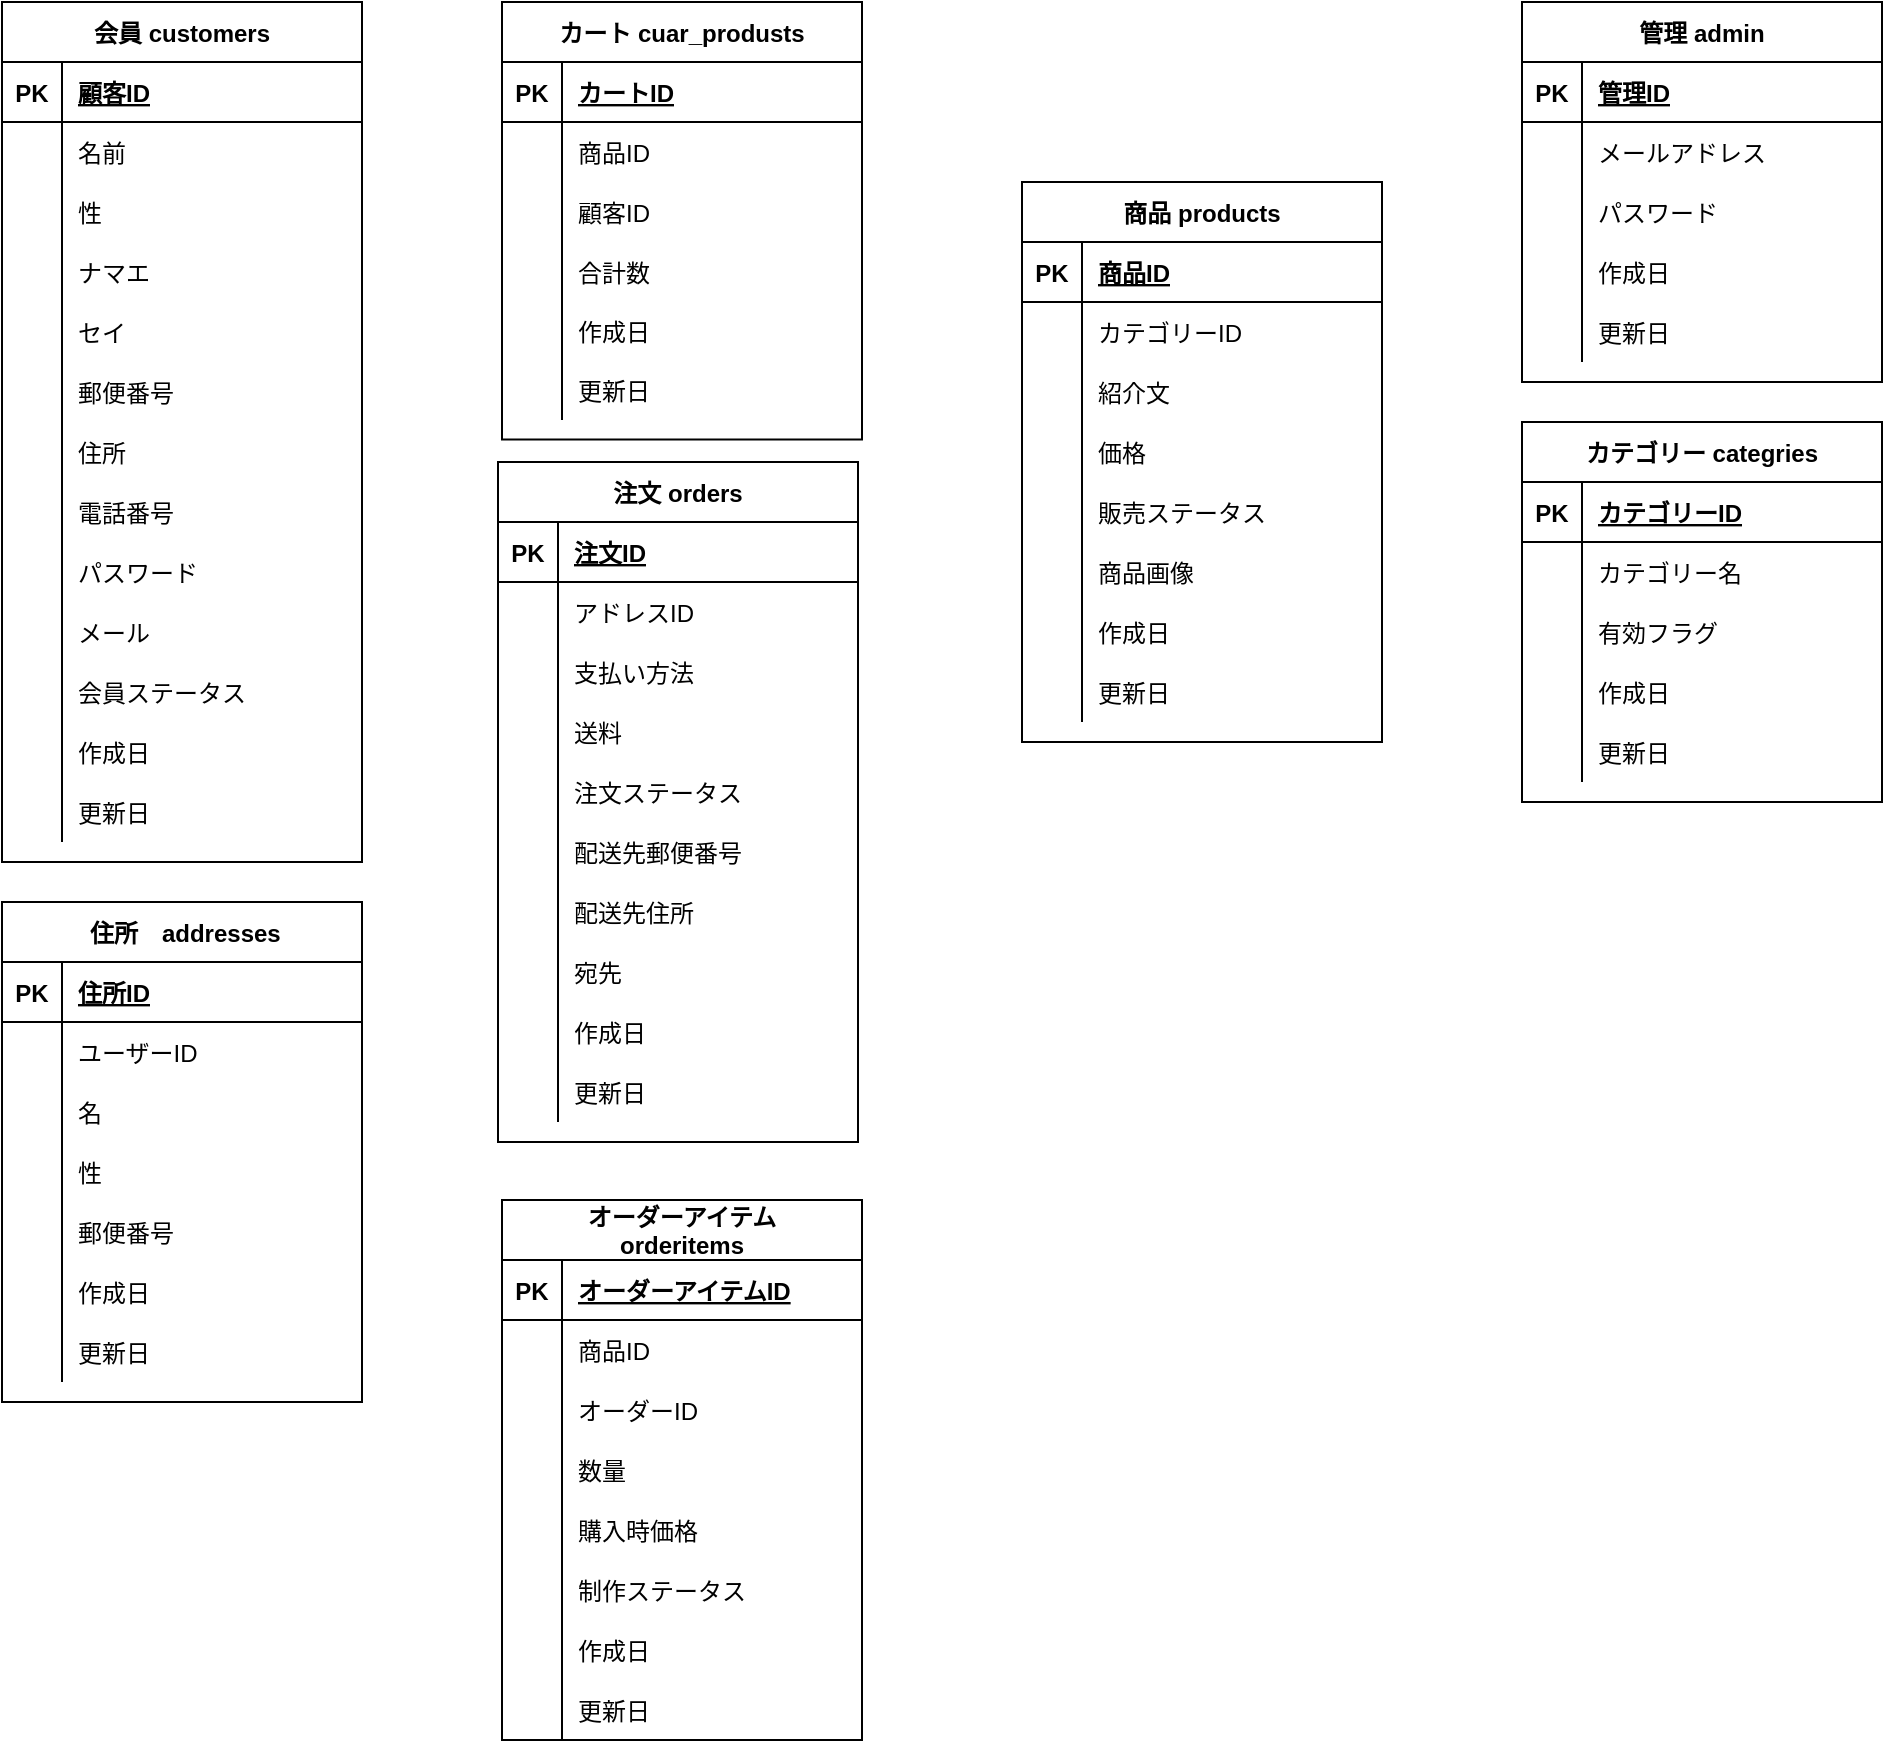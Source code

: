 <mxfile version="13.7.6" type="device"><diagram id="B__FN4VQfI20RSB1896w" name="ページ1"><mxGraphModel dx="1213" dy="475" grid="1" gridSize="10" guides="1" tooltips="1" connect="1" arrows="1" fold="1" page="1" pageScale="1" pageWidth="1169" pageHeight="827" math="0" shadow="0"><root><mxCell id="0"/><mxCell id="1" parent="0"/><mxCell id="vOKqstb-jVQboMom7_71-1" value="カート cuar_produsts" style="shape=table;startSize=30;container=1;collapsible=1;childLayout=tableLayout;fixedRows=1;rowLines=0;fontStyle=1;align=center;resizeLast=1;" vertex="1" parent="1"><mxGeometry x="766" y="249" width="180" height="218.75" as="geometry"/></mxCell><mxCell id="vOKqstb-jVQboMom7_71-2" value="" style="shape=partialRectangle;collapsible=0;dropTarget=0;pointerEvents=0;fillColor=none;top=0;left=0;bottom=1;right=0;points=[[0,0.5],[1,0.5]];portConstraint=eastwest;" vertex="1" parent="vOKqstb-jVQboMom7_71-1"><mxGeometry y="30" width="180" height="30" as="geometry"/></mxCell><mxCell id="vOKqstb-jVQboMom7_71-3" value="PK" style="shape=partialRectangle;connectable=0;fillColor=none;top=0;left=0;bottom=0;right=0;fontStyle=1;overflow=hidden;" vertex="1" parent="vOKqstb-jVQboMom7_71-2"><mxGeometry width="30" height="30" as="geometry"/></mxCell><mxCell id="vOKqstb-jVQboMom7_71-4" value="カートID" style="shape=partialRectangle;connectable=0;fillColor=none;top=0;left=0;bottom=0;right=0;align=left;spacingLeft=6;fontStyle=5;overflow=hidden;" vertex="1" parent="vOKqstb-jVQboMom7_71-2"><mxGeometry x="30" width="150" height="30" as="geometry"/></mxCell><mxCell id="vOKqstb-jVQboMom7_71-5" value="" style="shape=partialRectangle;collapsible=0;dropTarget=0;pointerEvents=0;fillColor=none;top=0;left=0;bottom=0;right=0;points=[[0,0.5],[1,0.5]];portConstraint=eastwest;" vertex="1" parent="vOKqstb-jVQboMom7_71-1"><mxGeometry y="60" width="180" height="30" as="geometry"/></mxCell><mxCell id="vOKqstb-jVQboMom7_71-6" value="" style="shape=partialRectangle;connectable=0;fillColor=none;top=0;left=0;bottom=0;right=0;editable=1;overflow=hidden;" vertex="1" parent="vOKqstb-jVQboMom7_71-5"><mxGeometry width="30" height="30" as="geometry"/></mxCell><mxCell id="vOKqstb-jVQboMom7_71-7" value="商品ID" style="shape=partialRectangle;connectable=0;fillColor=none;top=0;left=0;bottom=0;right=0;align=left;spacingLeft=6;overflow=hidden;" vertex="1" parent="vOKqstb-jVQboMom7_71-5"><mxGeometry x="30" width="150" height="30" as="geometry"/></mxCell><mxCell id="vOKqstb-jVQboMom7_71-8" style="shape=partialRectangle;collapsible=0;dropTarget=0;pointerEvents=0;fillColor=none;top=0;left=0;bottom=0;right=0;points=[[0,0.5],[1,0.5]];portConstraint=eastwest;" vertex="1" parent="vOKqstb-jVQboMom7_71-1"><mxGeometry y="90" width="180" height="30" as="geometry"/></mxCell><mxCell id="vOKqstb-jVQboMom7_71-9" style="shape=partialRectangle;connectable=0;fillColor=none;top=0;left=0;bottom=0;right=0;editable=1;overflow=hidden;" vertex="1" parent="vOKqstb-jVQboMom7_71-8"><mxGeometry width="30" height="30" as="geometry"/></mxCell><mxCell id="vOKqstb-jVQboMom7_71-10" value="顧客ID" style="shape=partialRectangle;connectable=0;fillColor=none;top=0;left=0;bottom=0;right=0;align=left;spacingLeft=6;overflow=hidden;" vertex="1" parent="vOKqstb-jVQboMom7_71-8"><mxGeometry x="30" width="150" height="30" as="geometry"/></mxCell><mxCell id="vOKqstb-jVQboMom7_71-11" style="shape=partialRectangle;collapsible=0;dropTarget=0;pointerEvents=0;fillColor=none;top=0;left=0;bottom=0;right=0;points=[[0,0.5],[1,0.5]];portConstraint=eastwest;" vertex="1" parent="vOKqstb-jVQboMom7_71-1"><mxGeometry y="120" width="180" height="30" as="geometry"/></mxCell><mxCell id="vOKqstb-jVQboMom7_71-12" style="shape=partialRectangle;connectable=0;fillColor=none;top=0;left=0;bottom=0;right=0;editable=1;overflow=hidden;" vertex="1" parent="vOKqstb-jVQboMom7_71-11"><mxGeometry width="30" height="30" as="geometry"/></mxCell><mxCell id="vOKqstb-jVQboMom7_71-13" value="合計数" style="shape=partialRectangle;connectable=0;fillColor=none;top=0;left=0;bottom=0;right=0;align=left;spacingLeft=6;overflow=hidden;" vertex="1" parent="vOKqstb-jVQboMom7_71-11"><mxGeometry x="30" width="150" height="30" as="geometry"/></mxCell><mxCell id="vOKqstb-jVQboMom7_71-14" value="" style="shape=partialRectangle;collapsible=0;dropTarget=0;pointerEvents=0;fillColor=none;top=0;left=0;bottom=0;right=0;points=[[0,0.5],[1,0.5]];portConstraint=eastwest;" vertex="1" parent="vOKqstb-jVQboMom7_71-1"><mxGeometry y="150" width="180" height="29" as="geometry"/></mxCell><mxCell id="vOKqstb-jVQboMom7_71-15" value="" style="shape=partialRectangle;connectable=0;fillColor=none;top=0;left=0;bottom=0;right=0;editable=1;overflow=hidden;" vertex="1" parent="vOKqstb-jVQboMom7_71-14"><mxGeometry width="30" height="29" as="geometry"/></mxCell><mxCell id="vOKqstb-jVQboMom7_71-16" value="作成日" style="shape=partialRectangle;connectable=0;fillColor=none;top=0;left=0;bottom=0;right=0;align=left;spacingLeft=6;overflow=hidden;" vertex="1" parent="vOKqstb-jVQboMom7_71-14"><mxGeometry x="30" width="150" height="29" as="geometry"/></mxCell><mxCell id="vOKqstb-jVQboMom7_71-17" value="" style="shape=partialRectangle;collapsible=0;dropTarget=0;pointerEvents=0;fillColor=none;top=0;left=0;bottom=0;right=0;points=[[0,0.5],[1,0.5]];portConstraint=eastwest;" vertex="1" parent="vOKqstb-jVQboMom7_71-1"><mxGeometry y="179" width="180" height="30" as="geometry"/></mxCell><mxCell id="vOKqstb-jVQboMom7_71-18" value="" style="shape=partialRectangle;connectable=0;fillColor=none;top=0;left=0;bottom=0;right=0;editable=1;overflow=hidden;" vertex="1" parent="vOKqstb-jVQboMom7_71-17"><mxGeometry width="30" height="30" as="geometry"/></mxCell><mxCell id="vOKqstb-jVQboMom7_71-19" value="更新日" style="shape=partialRectangle;connectable=0;fillColor=none;top=0;left=0;bottom=0;right=0;align=left;spacingLeft=6;overflow=hidden;" vertex="1" parent="vOKqstb-jVQboMom7_71-17"><mxGeometry x="30" width="150" height="30" as="geometry"/></mxCell><mxCell id="vOKqstb-jVQboMom7_71-20" value="会員 customers" style="shape=table;startSize=30;container=1;collapsible=1;childLayout=tableLayout;fixedRows=1;rowLines=0;fontStyle=1;align=center;resizeLast=1;" vertex="1" parent="1"><mxGeometry x="516" y="249" width="180" height="430" as="geometry"/></mxCell><mxCell id="vOKqstb-jVQboMom7_71-21" value="" style="shape=partialRectangle;collapsible=0;dropTarget=0;pointerEvents=0;fillColor=none;top=0;left=0;bottom=1;right=0;points=[[0,0.5],[1,0.5]];portConstraint=eastwest;" vertex="1" parent="vOKqstb-jVQboMom7_71-20"><mxGeometry y="30" width="180" height="30" as="geometry"/></mxCell><mxCell id="vOKqstb-jVQboMom7_71-22" value="PK" style="shape=partialRectangle;connectable=0;fillColor=none;top=0;left=0;bottom=0;right=0;fontStyle=1;overflow=hidden;" vertex="1" parent="vOKqstb-jVQboMom7_71-21"><mxGeometry width="30" height="30" as="geometry"/></mxCell><mxCell id="vOKqstb-jVQboMom7_71-23" value="顧客ID" style="shape=partialRectangle;connectable=0;fillColor=none;top=0;left=0;bottom=0;right=0;align=left;spacingLeft=6;fontStyle=5;overflow=hidden;" vertex="1" parent="vOKqstb-jVQboMom7_71-21"><mxGeometry x="30" width="150" height="30" as="geometry"/></mxCell><mxCell id="vOKqstb-jVQboMom7_71-24" value="" style="shape=partialRectangle;collapsible=0;dropTarget=0;pointerEvents=0;fillColor=none;top=0;left=0;bottom=0;right=0;points=[[0,0.5],[1,0.5]];portConstraint=eastwest;" vertex="1" parent="vOKqstb-jVQboMom7_71-20"><mxGeometry y="60" width="180" height="30" as="geometry"/></mxCell><mxCell id="vOKqstb-jVQboMom7_71-25" value="" style="shape=partialRectangle;connectable=0;fillColor=none;top=0;left=0;bottom=0;right=0;editable=1;overflow=hidden;" vertex="1" parent="vOKqstb-jVQboMom7_71-24"><mxGeometry width="30" height="30" as="geometry"/></mxCell><mxCell id="vOKqstb-jVQboMom7_71-26" value="名前" style="shape=partialRectangle;connectable=0;fillColor=none;top=0;left=0;bottom=0;right=0;align=left;spacingLeft=6;overflow=hidden;" vertex="1" parent="vOKqstb-jVQboMom7_71-24"><mxGeometry x="30" width="150" height="30" as="geometry"/></mxCell><mxCell id="vOKqstb-jVQboMom7_71-27" value="" style="shape=partialRectangle;collapsible=0;dropTarget=0;pointerEvents=0;fillColor=none;top=0;left=0;bottom=0;right=0;points=[[0,0.5],[1,0.5]];portConstraint=eastwest;" vertex="1" parent="vOKqstb-jVQboMom7_71-20"><mxGeometry y="90" width="180" height="30" as="geometry"/></mxCell><mxCell id="vOKqstb-jVQboMom7_71-28" value="" style="shape=partialRectangle;connectable=0;fillColor=none;top=0;left=0;bottom=0;right=0;editable=1;overflow=hidden;" vertex="1" parent="vOKqstb-jVQboMom7_71-27"><mxGeometry width="30" height="30" as="geometry"/></mxCell><mxCell id="vOKqstb-jVQboMom7_71-29" value="性" style="shape=partialRectangle;connectable=0;fillColor=none;top=0;left=0;bottom=0;right=0;align=left;spacingLeft=6;overflow=hidden;" vertex="1" parent="vOKqstb-jVQboMom7_71-27"><mxGeometry x="30" width="150" height="30" as="geometry"/></mxCell><mxCell id="vOKqstb-jVQboMom7_71-30" value="" style="shape=partialRectangle;collapsible=0;dropTarget=0;pointerEvents=0;fillColor=none;top=0;left=0;bottom=0;right=0;points=[[0,0.5],[1,0.5]];portConstraint=eastwest;" vertex="1" parent="vOKqstb-jVQboMom7_71-20"><mxGeometry y="120" width="180" height="30" as="geometry"/></mxCell><mxCell id="vOKqstb-jVQboMom7_71-31" value="" style="shape=partialRectangle;connectable=0;fillColor=none;top=0;left=0;bottom=0;right=0;editable=1;overflow=hidden;" vertex="1" parent="vOKqstb-jVQboMom7_71-30"><mxGeometry width="30" height="30" as="geometry"/></mxCell><mxCell id="vOKqstb-jVQboMom7_71-32" value="ナマエ" style="shape=partialRectangle;connectable=0;fillColor=none;top=0;left=0;bottom=0;right=0;align=left;spacingLeft=6;overflow=hidden;" vertex="1" parent="vOKqstb-jVQboMom7_71-30"><mxGeometry x="30" width="150" height="30" as="geometry"/></mxCell><mxCell id="vOKqstb-jVQboMom7_71-33" style="shape=partialRectangle;collapsible=0;dropTarget=0;pointerEvents=0;fillColor=none;top=0;left=0;bottom=0;right=0;points=[[0,0.5],[1,0.5]];portConstraint=eastwest;" vertex="1" parent="vOKqstb-jVQboMom7_71-20"><mxGeometry y="150" width="180" height="30" as="geometry"/></mxCell><mxCell id="vOKqstb-jVQboMom7_71-34" style="shape=partialRectangle;connectable=0;fillColor=none;top=0;left=0;bottom=0;right=0;editable=1;overflow=hidden;" vertex="1" parent="vOKqstb-jVQboMom7_71-33"><mxGeometry width="30" height="30" as="geometry"/></mxCell><mxCell id="vOKqstb-jVQboMom7_71-35" value="セイ" style="shape=partialRectangle;connectable=0;fillColor=none;top=0;left=0;bottom=0;right=0;align=left;spacingLeft=6;overflow=hidden;" vertex="1" parent="vOKqstb-jVQboMom7_71-33"><mxGeometry x="30" width="150" height="30" as="geometry"/></mxCell><mxCell id="vOKqstb-jVQboMom7_71-36" style="shape=partialRectangle;collapsible=0;dropTarget=0;pointerEvents=0;fillColor=none;top=0;left=0;bottom=0;right=0;points=[[0,0.5],[1,0.5]];portConstraint=eastwest;" vertex="1" parent="vOKqstb-jVQboMom7_71-20"><mxGeometry y="180" width="180" height="30" as="geometry"/></mxCell><mxCell id="vOKqstb-jVQboMom7_71-37" style="shape=partialRectangle;connectable=0;fillColor=none;top=0;left=0;bottom=0;right=0;editable=1;overflow=hidden;" vertex="1" parent="vOKqstb-jVQboMom7_71-36"><mxGeometry width="30" height="30" as="geometry"/></mxCell><mxCell id="vOKqstb-jVQboMom7_71-38" value="郵便番号" style="shape=partialRectangle;connectable=0;fillColor=none;top=0;left=0;bottom=0;right=0;align=left;spacingLeft=6;overflow=hidden;" vertex="1" parent="vOKqstb-jVQboMom7_71-36"><mxGeometry x="30" width="150" height="30" as="geometry"/></mxCell><mxCell id="vOKqstb-jVQboMom7_71-39" style="shape=partialRectangle;collapsible=0;dropTarget=0;pointerEvents=0;fillColor=none;top=0;left=0;bottom=0;right=0;points=[[0,0.5],[1,0.5]];portConstraint=eastwest;" vertex="1" parent="vOKqstb-jVQboMom7_71-20"><mxGeometry y="210" width="180" height="30" as="geometry"/></mxCell><mxCell id="vOKqstb-jVQboMom7_71-40" style="shape=partialRectangle;connectable=0;fillColor=none;top=0;left=0;bottom=0;right=0;editable=1;overflow=hidden;" vertex="1" parent="vOKqstb-jVQboMom7_71-39"><mxGeometry width="30" height="30" as="geometry"/></mxCell><mxCell id="vOKqstb-jVQboMom7_71-41" value="住所" style="shape=partialRectangle;connectable=0;fillColor=none;top=0;left=0;bottom=0;right=0;align=left;spacingLeft=6;overflow=hidden;" vertex="1" parent="vOKqstb-jVQboMom7_71-39"><mxGeometry x="30" width="150" height="30" as="geometry"/></mxCell><mxCell id="vOKqstb-jVQboMom7_71-42" style="shape=partialRectangle;collapsible=0;dropTarget=0;pointerEvents=0;fillColor=none;top=0;left=0;bottom=0;right=0;points=[[0,0.5],[1,0.5]];portConstraint=eastwest;" vertex="1" parent="vOKqstb-jVQboMom7_71-20"><mxGeometry y="240" width="180" height="30" as="geometry"/></mxCell><mxCell id="vOKqstb-jVQboMom7_71-43" style="shape=partialRectangle;connectable=0;fillColor=none;top=0;left=0;bottom=0;right=0;editable=1;overflow=hidden;" vertex="1" parent="vOKqstb-jVQboMom7_71-42"><mxGeometry width="30" height="30" as="geometry"/></mxCell><mxCell id="vOKqstb-jVQboMom7_71-44" value="電話番号" style="shape=partialRectangle;connectable=0;fillColor=none;top=0;left=0;bottom=0;right=0;align=left;spacingLeft=6;overflow=hidden;" vertex="1" parent="vOKqstb-jVQboMom7_71-42"><mxGeometry x="30" width="150" height="30" as="geometry"/></mxCell><mxCell id="vOKqstb-jVQboMom7_71-45" style="shape=partialRectangle;collapsible=0;dropTarget=0;pointerEvents=0;fillColor=none;top=0;left=0;bottom=0;right=0;points=[[0,0.5],[1,0.5]];portConstraint=eastwest;" vertex="1" parent="vOKqstb-jVQboMom7_71-20"><mxGeometry y="270" width="180" height="30" as="geometry"/></mxCell><mxCell id="vOKqstb-jVQboMom7_71-46" style="shape=partialRectangle;connectable=0;fillColor=none;top=0;left=0;bottom=0;right=0;editable=1;overflow=hidden;" vertex="1" parent="vOKqstb-jVQboMom7_71-45"><mxGeometry width="30" height="30" as="geometry"/></mxCell><mxCell id="vOKqstb-jVQboMom7_71-47" value="パスワード" style="shape=partialRectangle;connectable=0;fillColor=none;top=0;left=0;bottom=0;right=0;align=left;spacingLeft=6;overflow=hidden;" vertex="1" parent="vOKqstb-jVQboMom7_71-45"><mxGeometry x="30" width="150" height="30" as="geometry"/></mxCell><mxCell id="vOKqstb-jVQboMom7_71-48" style="shape=partialRectangle;collapsible=0;dropTarget=0;pointerEvents=0;fillColor=none;top=0;left=0;bottom=0;right=0;points=[[0,0.5],[1,0.5]];portConstraint=eastwest;" vertex="1" parent="vOKqstb-jVQboMom7_71-20"><mxGeometry y="300" width="180" height="30" as="geometry"/></mxCell><mxCell id="vOKqstb-jVQboMom7_71-49" style="shape=partialRectangle;connectable=0;fillColor=none;top=0;left=0;bottom=0;right=0;editable=1;overflow=hidden;" vertex="1" parent="vOKqstb-jVQboMom7_71-48"><mxGeometry width="30" height="30" as="geometry"/></mxCell><mxCell id="vOKqstb-jVQboMom7_71-50" value="メール" style="shape=partialRectangle;connectable=0;fillColor=none;top=0;left=0;bottom=0;right=0;align=left;spacingLeft=6;overflow=hidden;" vertex="1" parent="vOKqstb-jVQboMom7_71-48"><mxGeometry x="30" width="150" height="30" as="geometry"/></mxCell><mxCell id="vOKqstb-jVQboMom7_71-51" style="shape=partialRectangle;collapsible=0;dropTarget=0;pointerEvents=0;fillColor=none;top=0;left=0;bottom=0;right=0;points=[[0,0.5],[1,0.5]];portConstraint=eastwest;" vertex="1" parent="vOKqstb-jVQboMom7_71-20"><mxGeometry y="330" width="180" height="30" as="geometry"/></mxCell><mxCell id="vOKqstb-jVQboMom7_71-52" style="shape=partialRectangle;connectable=0;fillColor=none;top=0;left=0;bottom=0;right=0;editable=1;overflow=hidden;" vertex="1" parent="vOKqstb-jVQboMom7_71-51"><mxGeometry width="30" height="30" as="geometry"/></mxCell><mxCell id="vOKqstb-jVQboMom7_71-53" value="会員ステータス" style="shape=partialRectangle;connectable=0;fillColor=none;top=0;left=0;bottom=0;right=0;align=left;spacingLeft=6;overflow=hidden;" vertex="1" parent="vOKqstb-jVQboMom7_71-51"><mxGeometry x="30" width="150" height="30" as="geometry"/></mxCell><mxCell id="vOKqstb-jVQboMom7_71-54" style="shape=partialRectangle;collapsible=0;dropTarget=0;pointerEvents=0;fillColor=none;top=0;left=0;bottom=0;right=0;points=[[0,0.5],[1,0.5]];portConstraint=eastwest;" vertex="1" parent="vOKqstb-jVQboMom7_71-20"><mxGeometry y="360" width="180" height="30" as="geometry"/></mxCell><mxCell id="vOKqstb-jVQboMom7_71-55" style="shape=partialRectangle;connectable=0;fillColor=none;top=0;left=0;bottom=0;right=0;editable=1;overflow=hidden;" vertex="1" parent="vOKqstb-jVQboMom7_71-54"><mxGeometry width="30" height="30" as="geometry"/></mxCell><mxCell id="vOKqstb-jVQboMom7_71-56" value="作成日" style="shape=partialRectangle;connectable=0;fillColor=none;top=0;left=0;bottom=0;right=0;align=left;spacingLeft=6;overflow=hidden;" vertex="1" parent="vOKqstb-jVQboMom7_71-54"><mxGeometry x="30" width="150" height="30" as="geometry"/></mxCell><mxCell id="vOKqstb-jVQboMom7_71-57" style="shape=partialRectangle;collapsible=0;dropTarget=0;pointerEvents=0;fillColor=none;top=0;left=0;bottom=0;right=0;points=[[0,0.5],[1,0.5]];portConstraint=eastwest;" vertex="1" parent="vOKqstb-jVQboMom7_71-20"><mxGeometry y="390" width="180" height="30" as="geometry"/></mxCell><mxCell id="vOKqstb-jVQboMom7_71-58" style="shape=partialRectangle;connectable=0;fillColor=none;top=0;left=0;bottom=0;right=0;editable=1;overflow=hidden;" vertex="1" parent="vOKqstb-jVQboMom7_71-57"><mxGeometry width="30" height="30" as="geometry"/></mxCell><mxCell id="vOKqstb-jVQboMom7_71-59" value="更新日" style="shape=partialRectangle;connectable=0;fillColor=none;top=0;left=0;bottom=0;right=0;align=left;spacingLeft=6;overflow=hidden;" vertex="1" parent="vOKqstb-jVQboMom7_71-57"><mxGeometry x="30" width="150" height="30" as="geometry"/></mxCell><mxCell id="vOKqstb-jVQboMom7_71-60" value="商品 products" style="shape=table;startSize=30;container=1;collapsible=1;childLayout=tableLayout;fixedRows=1;rowLines=0;fontStyle=1;align=center;resizeLast=1;" vertex="1" parent="1"><mxGeometry x="1026" y="339" width="180" height="280" as="geometry"/></mxCell><mxCell id="vOKqstb-jVQboMom7_71-61" value="" style="shape=partialRectangle;collapsible=0;dropTarget=0;pointerEvents=0;fillColor=none;top=0;left=0;bottom=1;right=0;points=[[0,0.5],[1,0.5]];portConstraint=eastwest;" vertex="1" parent="vOKqstb-jVQboMom7_71-60"><mxGeometry y="30" width="180" height="30" as="geometry"/></mxCell><mxCell id="vOKqstb-jVQboMom7_71-62" value="PK" style="shape=partialRectangle;connectable=0;fillColor=none;top=0;left=0;bottom=0;right=0;fontStyle=1;overflow=hidden;" vertex="1" parent="vOKqstb-jVQboMom7_71-61"><mxGeometry width="30" height="30" as="geometry"/></mxCell><mxCell id="vOKqstb-jVQboMom7_71-63" value="商品ID" style="shape=partialRectangle;connectable=0;fillColor=none;top=0;left=0;bottom=0;right=0;align=left;spacingLeft=6;fontStyle=5;overflow=hidden;" vertex="1" parent="vOKqstb-jVQboMom7_71-61"><mxGeometry x="30" width="150" height="30" as="geometry"/></mxCell><mxCell id="vOKqstb-jVQboMom7_71-64" style="shape=partialRectangle;collapsible=0;dropTarget=0;pointerEvents=0;fillColor=none;top=0;left=0;bottom=0;right=0;points=[[0,0.5],[1,0.5]];portConstraint=eastwest;" vertex="1" parent="vOKqstb-jVQboMom7_71-60"><mxGeometry y="60" width="180" height="30" as="geometry"/></mxCell><mxCell id="vOKqstb-jVQboMom7_71-65" style="shape=partialRectangle;connectable=0;fillColor=none;top=0;left=0;bottom=0;right=0;editable=1;overflow=hidden;" vertex="1" parent="vOKqstb-jVQboMom7_71-64"><mxGeometry width="30" height="30" as="geometry"/></mxCell><mxCell id="vOKqstb-jVQboMom7_71-66" value="カテゴリーID" style="shape=partialRectangle;connectable=0;fillColor=none;top=0;left=0;bottom=0;right=0;align=left;spacingLeft=6;overflow=hidden;" vertex="1" parent="vOKqstb-jVQboMom7_71-64"><mxGeometry x="30" width="150" height="30" as="geometry"/></mxCell><mxCell id="vOKqstb-jVQboMom7_71-67" style="shape=partialRectangle;collapsible=0;dropTarget=0;pointerEvents=0;fillColor=none;top=0;left=0;bottom=0;right=0;points=[[0,0.5],[1,0.5]];portConstraint=eastwest;" vertex="1" parent="vOKqstb-jVQboMom7_71-60"><mxGeometry y="90" width="180" height="30" as="geometry"/></mxCell><mxCell id="vOKqstb-jVQboMom7_71-68" style="shape=partialRectangle;connectable=0;fillColor=none;top=0;left=0;bottom=0;right=0;editable=1;overflow=hidden;" vertex="1" parent="vOKqstb-jVQboMom7_71-67"><mxGeometry width="30" height="30" as="geometry"/></mxCell><mxCell id="vOKqstb-jVQboMom7_71-69" value="紹介文" style="shape=partialRectangle;connectable=0;fillColor=none;top=0;left=0;bottom=0;right=0;align=left;spacingLeft=6;overflow=hidden;" vertex="1" parent="vOKqstb-jVQboMom7_71-67"><mxGeometry x="30" width="150" height="30" as="geometry"/></mxCell><mxCell id="vOKqstb-jVQboMom7_71-70" style="shape=partialRectangle;collapsible=0;dropTarget=0;pointerEvents=0;fillColor=none;top=0;left=0;bottom=0;right=0;points=[[0,0.5],[1,0.5]];portConstraint=eastwest;" vertex="1" parent="vOKqstb-jVQboMom7_71-60"><mxGeometry y="120" width="180" height="30" as="geometry"/></mxCell><mxCell id="vOKqstb-jVQboMom7_71-71" style="shape=partialRectangle;connectable=0;fillColor=none;top=0;left=0;bottom=0;right=0;editable=1;overflow=hidden;" vertex="1" parent="vOKqstb-jVQboMom7_71-70"><mxGeometry width="30" height="30" as="geometry"/></mxCell><mxCell id="vOKqstb-jVQboMom7_71-72" value="価格" style="shape=partialRectangle;connectable=0;fillColor=none;top=0;left=0;bottom=0;right=0;align=left;spacingLeft=6;overflow=hidden;" vertex="1" parent="vOKqstb-jVQboMom7_71-70"><mxGeometry x="30" width="150" height="30" as="geometry"/></mxCell><mxCell id="vOKqstb-jVQboMom7_71-73" value="" style="shape=partialRectangle;collapsible=0;dropTarget=0;pointerEvents=0;fillColor=none;top=0;left=0;bottom=0;right=0;points=[[0,0.5],[1,0.5]];portConstraint=eastwest;" vertex="1" parent="vOKqstb-jVQboMom7_71-60"><mxGeometry y="150" width="180" height="30" as="geometry"/></mxCell><mxCell id="vOKqstb-jVQboMom7_71-74" value="" style="shape=partialRectangle;connectable=0;fillColor=none;top=0;left=0;bottom=0;right=0;editable=1;overflow=hidden;" vertex="1" parent="vOKqstb-jVQboMom7_71-73"><mxGeometry width="30" height="30" as="geometry"/></mxCell><mxCell id="vOKqstb-jVQboMom7_71-75" value="販売ステータス" style="shape=partialRectangle;connectable=0;fillColor=none;top=0;left=0;bottom=0;right=0;align=left;spacingLeft=6;overflow=hidden;" vertex="1" parent="vOKqstb-jVQboMom7_71-73"><mxGeometry x="30" width="150" height="30" as="geometry"/></mxCell><mxCell id="vOKqstb-jVQboMom7_71-76" value="" style="shape=partialRectangle;collapsible=0;dropTarget=0;pointerEvents=0;fillColor=none;top=0;left=0;bottom=0;right=0;points=[[0,0.5],[1,0.5]];portConstraint=eastwest;" vertex="1" parent="vOKqstb-jVQboMom7_71-60"><mxGeometry y="180" width="180" height="30" as="geometry"/></mxCell><mxCell id="vOKqstb-jVQboMom7_71-77" value="" style="shape=partialRectangle;connectable=0;fillColor=none;top=0;left=0;bottom=0;right=0;editable=1;overflow=hidden;" vertex="1" parent="vOKqstb-jVQboMom7_71-76"><mxGeometry width="30" height="30" as="geometry"/></mxCell><mxCell id="vOKqstb-jVQboMom7_71-78" value="商品画像" style="shape=partialRectangle;connectable=0;fillColor=none;top=0;left=0;bottom=0;right=0;align=left;spacingLeft=6;overflow=hidden;" vertex="1" parent="vOKqstb-jVQboMom7_71-76"><mxGeometry x="30" width="150" height="30" as="geometry"/></mxCell><mxCell id="vOKqstb-jVQboMom7_71-79" value="" style="shape=partialRectangle;collapsible=0;dropTarget=0;pointerEvents=0;fillColor=none;top=0;left=0;bottom=0;right=0;points=[[0,0.5],[1,0.5]];portConstraint=eastwest;" vertex="1" parent="vOKqstb-jVQboMom7_71-60"><mxGeometry y="210" width="180" height="30" as="geometry"/></mxCell><mxCell id="vOKqstb-jVQboMom7_71-80" value="" style="shape=partialRectangle;connectable=0;fillColor=none;top=0;left=0;bottom=0;right=0;editable=1;overflow=hidden;" vertex="1" parent="vOKqstb-jVQboMom7_71-79"><mxGeometry width="30" height="30" as="geometry"/></mxCell><mxCell id="vOKqstb-jVQboMom7_71-81" value="作成日" style="shape=partialRectangle;connectable=0;fillColor=none;top=0;left=0;bottom=0;right=0;align=left;spacingLeft=6;overflow=hidden;" vertex="1" parent="vOKqstb-jVQboMom7_71-79"><mxGeometry x="30" width="150" height="30" as="geometry"/></mxCell><mxCell id="vOKqstb-jVQboMom7_71-82" style="shape=partialRectangle;collapsible=0;dropTarget=0;pointerEvents=0;fillColor=none;top=0;left=0;bottom=0;right=0;points=[[0,0.5],[1,0.5]];portConstraint=eastwest;" vertex="1" parent="vOKqstb-jVQboMom7_71-60"><mxGeometry y="240" width="180" height="30" as="geometry"/></mxCell><mxCell id="vOKqstb-jVQboMom7_71-83" style="shape=partialRectangle;connectable=0;fillColor=none;top=0;left=0;bottom=0;right=0;editable=1;overflow=hidden;" vertex="1" parent="vOKqstb-jVQboMom7_71-82"><mxGeometry width="30" height="30" as="geometry"/></mxCell><mxCell id="vOKqstb-jVQboMom7_71-84" value="更新日" style="shape=partialRectangle;connectable=0;fillColor=none;top=0;left=0;bottom=0;right=0;align=left;spacingLeft=6;overflow=hidden;" vertex="1" parent="vOKqstb-jVQboMom7_71-82"><mxGeometry x="30" width="150" height="30" as="geometry"/></mxCell><mxCell id="vOKqstb-jVQboMom7_71-85" value="管理 admin" style="shape=table;startSize=30;container=1;collapsible=1;childLayout=tableLayout;fixedRows=1;rowLines=0;fontStyle=1;align=center;resizeLast=1;" vertex="1" parent="1"><mxGeometry x="1276" y="249" width="180" height="190" as="geometry"/></mxCell><mxCell id="vOKqstb-jVQboMom7_71-86" value="" style="shape=partialRectangle;collapsible=0;dropTarget=0;pointerEvents=0;fillColor=none;top=0;left=0;bottom=1;right=0;points=[[0,0.5],[1,0.5]];portConstraint=eastwest;" vertex="1" parent="vOKqstb-jVQboMom7_71-85"><mxGeometry y="30" width="180" height="30" as="geometry"/></mxCell><mxCell id="vOKqstb-jVQboMom7_71-87" value="PK" style="shape=partialRectangle;connectable=0;fillColor=none;top=0;left=0;bottom=0;right=0;fontStyle=1;overflow=hidden;" vertex="1" parent="vOKqstb-jVQboMom7_71-86"><mxGeometry width="30" height="30" as="geometry"/></mxCell><mxCell id="vOKqstb-jVQboMom7_71-88" value="管理ID" style="shape=partialRectangle;connectable=0;fillColor=none;top=0;left=0;bottom=0;right=0;align=left;spacingLeft=6;fontStyle=5;overflow=hidden;" vertex="1" parent="vOKqstb-jVQboMom7_71-86"><mxGeometry x="30" width="150" height="30" as="geometry"/></mxCell><mxCell id="vOKqstb-jVQboMom7_71-89" style="shape=partialRectangle;collapsible=0;dropTarget=0;pointerEvents=0;fillColor=none;top=0;left=0;bottom=0;right=0;points=[[0,0.5],[1,0.5]];portConstraint=eastwest;" vertex="1" parent="vOKqstb-jVQboMom7_71-85"><mxGeometry y="60" width="180" height="30" as="geometry"/></mxCell><mxCell id="vOKqstb-jVQboMom7_71-90" style="shape=partialRectangle;connectable=0;fillColor=none;top=0;left=0;bottom=0;right=0;editable=1;overflow=hidden;" vertex="1" parent="vOKqstb-jVQboMom7_71-89"><mxGeometry width="30" height="30" as="geometry"/></mxCell><mxCell id="vOKqstb-jVQboMom7_71-91" value="メールアドレス" style="shape=partialRectangle;connectable=0;fillColor=none;top=0;left=0;bottom=0;right=0;align=left;spacingLeft=6;overflow=hidden;" vertex="1" parent="vOKqstb-jVQboMom7_71-89"><mxGeometry x="30" width="150" height="30" as="geometry"/></mxCell><mxCell id="vOKqstb-jVQboMom7_71-92" value="" style="shape=partialRectangle;collapsible=0;dropTarget=0;pointerEvents=0;fillColor=none;top=0;left=0;bottom=0;right=0;points=[[0,0.5],[1,0.5]];portConstraint=eastwest;" vertex="1" parent="vOKqstb-jVQboMom7_71-85"><mxGeometry y="90" width="180" height="30" as="geometry"/></mxCell><mxCell id="vOKqstb-jVQboMom7_71-93" value="" style="shape=partialRectangle;connectable=0;fillColor=none;top=0;left=0;bottom=0;right=0;editable=1;overflow=hidden;" vertex="1" parent="vOKqstb-jVQboMom7_71-92"><mxGeometry width="30" height="30" as="geometry"/></mxCell><mxCell id="vOKqstb-jVQboMom7_71-94" value="パスワード" style="shape=partialRectangle;connectable=0;fillColor=none;top=0;left=0;bottom=0;right=0;align=left;spacingLeft=6;overflow=hidden;" vertex="1" parent="vOKqstb-jVQboMom7_71-92"><mxGeometry x="30" width="150" height="30" as="geometry"/></mxCell><mxCell id="vOKqstb-jVQboMom7_71-95" value="" style="shape=partialRectangle;collapsible=0;dropTarget=0;pointerEvents=0;fillColor=none;top=0;left=0;bottom=0;right=0;points=[[0,0.5],[1,0.5]];portConstraint=eastwest;" vertex="1" parent="vOKqstb-jVQboMom7_71-85"><mxGeometry y="120" width="180" height="30" as="geometry"/></mxCell><mxCell id="vOKqstb-jVQboMom7_71-96" value="" style="shape=partialRectangle;connectable=0;fillColor=none;top=0;left=0;bottom=0;right=0;editable=1;overflow=hidden;" vertex="1" parent="vOKqstb-jVQboMom7_71-95"><mxGeometry width="30" height="30" as="geometry"/></mxCell><mxCell id="vOKqstb-jVQboMom7_71-97" value="作成日" style="shape=partialRectangle;connectable=0;fillColor=none;top=0;left=0;bottom=0;right=0;align=left;spacingLeft=6;overflow=hidden;" vertex="1" parent="vOKqstb-jVQboMom7_71-95"><mxGeometry x="30" width="150" height="30" as="geometry"/></mxCell><mxCell id="vOKqstb-jVQboMom7_71-98" value="" style="shape=partialRectangle;collapsible=0;dropTarget=0;pointerEvents=0;fillColor=none;top=0;left=0;bottom=0;right=0;points=[[0,0.5],[1,0.5]];portConstraint=eastwest;" vertex="1" parent="vOKqstb-jVQboMom7_71-85"><mxGeometry y="150" width="180" height="30" as="geometry"/></mxCell><mxCell id="vOKqstb-jVQboMom7_71-99" value="" style="shape=partialRectangle;connectable=0;fillColor=none;top=0;left=0;bottom=0;right=0;editable=1;overflow=hidden;" vertex="1" parent="vOKqstb-jVQboMom7_71-98"><mxGeometry width="30" height="30" as="geometry"/></mxCell><mxCell id="vOKqstb-jVQboMom7_71-100" value="更新日" style="shape=partialRectangle;connectable=0;fillColor=none;top=0;left=0;bottom=0;right=0;align=left;spacingLeft=6;overflow=hidden;" vertex="1" parent="vOKqstb-jVQboMom7_71-98"><mxGeometry x="30" width="150" height="30" as="geometry"/></mxCell><mxCell id="vOKqstb-jVQboMom7_71-101" value="カテゴリー categries" style="shape=table;startSize=30;container=1;collapsible=1;childLayout=tableLayout;fixedRows=1;rowLines=0;fontStyle=1;align=center;resizeLast=1;" vertex="1" parent="1"><mxGeometry x="1276" y="459" width="180" height="190" as="geometry"/></mxCell><mxCell id="vOKqstb-jVQboMom7_71-102" value="" style="shape=partialRectangle;collapsible=0;dropTarget=0;pointerEvents=0;fillColor=none;top=0;left=0;bottom=1;right=0;points=[[0,0.5],[1,0.5]];portConstraint=eastwest;" vertex="1" parent="vOKqstb-jVQboMom7_71-101"><mxGeometry y="30" width="180" height="30" as="geometry"/></mxCell><mxCell id="vOKqstb-jVQboMom7_71-103" value="PK" style="shape=partialRectangle;connectable=0;fillColor=none;top=0;left=0;bottom=0;right=0;fontStyle=1;overflow=hidden;" vertex="1" parent="vOKqstb-jVQboMom7_71-102"><mxGeometry width="30" height="30" as="geometry"/></mxCell><mxCell id="vOKqstb-jVQboMom7_71-104" value="カテゴリーID" style="shape=partialRectangle;connectable=0;fillColor=none;top=0;left=0;bottom=0;right=0;align=left;spacingLeft=6;fontStyle=5;overflow=hidden;" vertex="1" parent="vOKqstb-jVQboMom7_71-102"><mxGeometry x="30" width="150" height="30" as="geometry"/></mxCell><mxCell id="vOKqstb-jVQboMom7_71-105" value="" style="shape=partialRectangle;collapsible=0;dropTarget=0;pointerEvents=0;fillColor=none;top=0;left=0;bottom=0;right=0;points=[[0,0.5],[1,0.5]];portConstraint=eastwest;" vertex="1" parent="vOKqstb-jVQboMom7_71-101"><mxGeometry y="60" width="180" height="30" as="geometry"/></mxCell><mxCell id="vOKqstb-jVQboMom7_71-106" value="" style="shape=partialRectangle;connectable=0;fillColor=none;top=0;left=0;bottom=0;right=0;editable=1;overflow=hidden;" vertex="1" parent="vOKqstb-jVQboMom7_71-105"><mxGeometry width="30" height="30" as="geometry"/></mxCell><mxCell id="vOKqstb-jVQboMom7_71-107" value="カテゴリー名" style="shape=partialRectangle;connectable=0;fillColor=none;top=0;left=0;bottom=0;right=0;align=left;spacingLeft=6;overflow=hidden;" vertex="1" parent="vOKqstb-jVQboMom7_71-105"><mxGeometry x="30" width="150" height="30" as="geometry"/></mxCell><mxCell id="vOKqstb-jVQboMom7_71-108" value="" style="shape=partialRectangle;collapsible=0;dropTarget=0;pointerEvents=0;fillColor=none;top=0;left=0;bottom=0;right=0;points=[[0,0.5],[1,0.5]];portConstraint=eastwest;" vertex="1" parent="vOKqstb-jVQboMom7_71-101"><mxGeometry y="90" width="180" height="30" as="geometry"/></mxCell><mxCell id="vOKqstb-jVQboMom7_71-109" value="" style="shape=partialRectangle;connectable=0;fillColor=none;top=0;left=0;bottom=0;right=0;editable=1;overflow=hidden;" vertex="1" parent="vOKqstb-jVQboMom7_71-108"><mxGeometry width="30" height="30" as="geometry"/></mxCell><mxCell id="vOKqstb-jVQboMom7_71-110" value="有効フラグ" style="shape=partialRectangle;connectable=0;fillColor=none;top=0;left=0;bottom=0;right=0;align=left;spacingLeft=6;overflow=hidden;" vertex="1" parent="vOKqstb-jVQboMom7_71-108"><mxGeometry x="30" width="150" height="30" as="geometry"/></mxCell><mxCell id="vOKqstb-jVQboMom7_71-111" value="" style="shape=partialRectangle;collapsible=0;dropTarget=0;pointerEvents=0;fillColor=none;top=0;left=0;bottom=0;right=0;points=[[0,0.5],[1,0.5]];portConstraint=eastwest;" vertex="1" parent="vOKqstb-jVQboMom7_71-101"><mxGeometry y="120" width="180" height="30" as="geometry"/></mxCell><mxCell id="vOKqstb-jVQboMom7_71-112" value="" style="shape=partialRectangle;connectable=0;fillColor=none;top=0;left=0;bottom=0;right=0;editable=1;overflow=hidden;" vertex="1" parent="vOKqstb-jVQboMom7_71-111"><mxGeometry width="30" height="30" as="geometry"/></mxCell><mxCell id="vOKqstb-jVQboMom7_71-113" value="作成日" style="shape=partialRectangle;connectable=0;fillColor=none;top=0;left=0;bottom=0;right=0;align=left;spacingLeft=6;overflow=hidden;" vertex="1" parent="vOKqstb-jVQboMom7_71-111"><mxGeometry x="30" width="150" height="30" as="geometry"/></mxCell><mxCell id="vOKqstb-jVQboMom7_71-114" style="shape=partialRectangle;collapsible=0;dropTarget=0;pointerEvents=0;fillColor=none;top=0;left=0;bottom=0;right=0;points=[[0,0.5],[1,0.5]];portConstraint=eastwest;" vertex="1" parent="vOKqstb-jVQboMom7_71-101"><mxGeometry y="150" width="180" height="30" as="geometry"/></mxCell><mxCell id="vOKqstb-jVQboMom7_71-115" style="shape=partialRectangle;connectable=0;fillColor=none;top=0;left=0;bottom=0;right=0;editable=1;overflow=hidden;" vertex="1" parent="vOKqstb-jVQboMom7_71-114"><mxGeometry width="30" height="30" as="geometry"/></mxCell><mxCell id="vOKqstb-jVQboMom7_71-116" value="更新日" style="shape=partialRectangle;connectable=0;fillColor=none;top=0;left=0;bottom=0;right=0;align=left;spacingLeft=6;overflow=hidden;" vertex="1" parent="vOKqstb-jVQboMom7_71-114"><mxGeometry x="30" width="150" height="30" as="geometry"/></mxCell><mxCell id="vOKqstb-jVQboMom7_71-117" value="注文 orders" style="shape=table;startSize=30;container=1;collapsible=1;childLayout=tableLayout;fixedRows=1;rowLines=0;fontStyle=1;align=center;resizeLast=1;" vertex="1" parent="1"><mxGeometry x="764" y="479" width="180" height="340" as="geometry"/></mxCell><mxCell id="vOKqstb-jVQboMom7_71-118" value="" style="shape=partialRectangle;collapsible=0;dropTarget=0;pointerEvents=0;fillColor=none;top=0;left=0;bottom=1;right=0;points=[[0,0.5],[1,0.5]];portConstraint=eastwest;" vertex="1" parent="vOKqstb-jVQboMom7_71-117"><mxGeometry y="30" width="180" height="30" as="geometry"/></mxCell><mxCell id="vOKqstb-jVQboMom7_71-119" value="PK" style="shape=partialRectangle;connectable=0;fillColor=none;top=0;left=0;bottom=0;right=0;fontStyle=1;overflow=hidden;" vertex="1" parent="vOKqstb-jVQboMom7_71-118"><mxGeometry width="30" height="30" as="geometry"/></mxCell><mxCell id="vOKqstb-jVQboMom7_71-120" value="注文ID" style="shape=partialRectangle;connectable=0;fillColor=none;top=0;left=0;bottom=0;right=0;align=left;spacingLeft=6;fontStyle=5;overflow=hidden;" vertex="1" parent="vOKqstb-jVQboMom7_71-118"><mxGeometry x="30" width="150" height="30" as="geometry"/></mxCell><mxCell id="vOKqstb-jVQboMom7_71-121" value="" style="shape=partialRectangle;collapsible=0;dropTarget=0;pointerEvents=0;fillColor=none;top=0;left=0;bottom=0;right=0;points=[[0,0.5],[1,0.5]];portConstraint=eastwest;" vertex="1" parent="vOKqstb-jVQboMom7_71-117"><mxGeometry y="60" width="180" height="30" as="geometry"/></mxCell><mxCell id="vOKqstb-jVQboMom7_71-122" value="" style="shape=partialRectangle;connectable=0;fillColor=none;top=0;left=0;bottom=0;right=0;editable=1;overflow=hidden;" vertex="1" parent="vOKqstb-jVQboMom7_71-121"><mxGeometry width="30" height="30" as="geometry"/></mxCell><mxCell id="vOKqstb-jVQboMom7_71-123" value="アドレスID" style="shape=partialRectangle;connectable=0;fillColor=none;top=0;left=0;bottom=0;right=0;align=left;spacingLeft=6;overflow=hidden;" vertex="1" parent="vOKqstb-jVQboMom7_71-121"><mxGeometry x="30" width="150" height="30" as="geometry"/></mxCell><mxCell id="vOKqstb-jVQboMom7_71-124" style="shape=partialRectangle;collapsible=0;dropTarget=0;pointerEvents=0;fillColor=none;top=0;left=0;bottom=0;right=0;points=[[0,0.5],[1,0.5]];portConstraint=eastwest;" vertex="1" parent="vOKqstb-jVQboMom7_71-117"><mxGeometry y="90" width="180" height="30" as="geometry"/></mxCell><mxCell id="vOKqstb-jVQboMom7_71-125" style="shape=partialRectangle;connectable=0;fillColor=none;top=0;left=0;bottom=0;right=0;editable=1;overflow=hidden;" vertex="1" parent="vOKqstb-jVQboMom7_71-124"><mxGeometry width="30" height="30" as="geometry"/></mxCell><mxCell id="vOKqstb-jVQboMom7_71-126" value="支払い方法" style="shape=partialRectangle;connectable=0;fillColor=none;top=0;left=0;bottom=0;right=0;align=left;spacingLeft=6;overflow=hidden;" vertex="1" parent="vOKqstb-jVQboMom7_71-124"><mxGeometry x="30" width="150" height="30" as="geometry"/></mxCell><mxCell id="vOKqstb-jVQboMom7_71-127" style="shape=partialRectangle;collapsible=0;dropTarget=0;pointerEvents=0;fillColor=none;top=0;left=0;bottom=0;right=0;points=[[0,0.5],[1,0.5]];portConstraint=eastwest;" vertex="1" parent="vOKqstb-jVQboMom7_71-117"><mxGeometry y="120" width="180" height="30" as="geometry"/></mxCell><mxCell id="vOKqstb-jVQboMom7_71-128" style="shape=partialRectangle;connectable=0;fillColor=none;top=0;left=0;bottom=0;right=0;editable=1;overflow=hidden;" vertex="1" parent="vOKqstb-jVQboMom7_71-127"><mxGeometry width="30" height="30" as="geometry"/></mxCell><mxCell id="vOKqstb-jVQboMom7_71-129" value="送料" style="shape=partialRectangle;connectable=0;fillColor=none;top=0;left=0;bottom=0;right=0;align=left;spacingLeft=6;overflow=hidden;" vertex="1" parent="vOKqstb-jVQboMom7_71-127"><mxGeometry x="30" width="150" height="30" as="geometry"/></mxCell><mxCell id="vOKqstb-jVQboMom7_71-130" style="shape=partialRectangle;collapsible=0;dropTarget=0;pointerEvents=0;fillColor=none;top=0;left=0;bottom=0;right=0;points=[[0,0.5],[1,0.5]];portConstraint=eastwest;" vertex="1" parent="vOKqstb-jVQboMom7_71-117"><mxGeometry y="150" width="180" height="30" as="geometry"/></mxCell><mxCell id="vOKqstb-jVQboMom7_71-131" style="shape=partialRectangle;connectable=0;fillColor=none;top=0;left=0;bottom=0;right=0;editable=1;overflow=hidden;" vertex="1" parent="vOKqstb-jVQboMom7_71-130"><mxGeometry width="30" height="30" as="geometry"/></mxCell><mxCell id="vOKqstb-jVQboMom7_71-132" value="注文ステータス" style="shape=partialRectangle;connectable=0;fillColor=none;top=0;left=0;bottom=0;right=0;align=left;spacingLeft=6;overflow=hidden;" vertex="1" parent="vOKqstb-jVQboMom7_71-130"><mxGeometry x="30" width="150" height="30" as="geometry"/></mxCell><mxCell id="vOKqstb-jVQboMom7_71-133" style="shape=partialRectangle;collapsible=0;dropTarget=0;pointerEvents=0;fillColor=none;top=0;left=0;bottom=0;right=0;points=[[0,0.5],[1,0.5]];portConstraint=eastwest;" vertex="1" parent="vOKqstb-jVQboMom7_71-117"><mxGeometry y="180" width="180" height="30" as="geometry"/></mxCell><mxCell id="vOKqstb-jVQboMom7_71-134" style="shape=partialRectangle;connectable=0;fillColor=none;top=0;left=0;bottom=0;right=0;editable=1;overflow=hidden;" vertex="1" parent="vOKqstb-jVQboMom7_71-133"><mxGeometry width="30" height="30" as="geometry"/></mxCell><mxCell id="vOKqstb-jVQboMom7_71-135" value="配送先郵便番号" style="shape=partialRectangle;connectable=0;fillColor=none;top=0;left=0;bottom=0;right=0;align=left;spacingLeft=6;overflow=hidden;" vertex="1" parent="vOKqstb-jVQboMom7_71-133"><mxGeometry x="30" width="150" height="30" as="geometry"/></mxCell><mxCell id="vOKqstb-jVQboMom7_71-136" style="shape=partialRectangle;collapsible=0;dropTarget=0;pointerEvents=0;fillColor=none;top=0;left=0;bottom=0;right=0;points=[[0,0.5],[1,0.5]];portConstraint=eastwest;" vertex="1" parent="vOKqstb-jVQboMom7_71-117"><mxGeometry y="210" width="180" height="30" as="geometry"/></mxCell><mxCell id="vOKqstb-jVQboMom7_71-137" style="shape=partialRectangle;connectable=0;fillColor=none;top=0;left=0;bottom=0;right=0;editable=1;overflow=hidden;" vertex="1" parent="vOKqstb-jVQboMom7_71-136"><mxGeometry width="30" height="30" as="geometry"/></mxCell><mxCell id="vOKqstb-jVQboMom7_71-138" value="配送先住所" style="shape=partialRectangle;connectable=0;fillColor=none;top=0;left=0;bottom=0;right=0;align=left;spacingLeft=6;overflow=hidden;" vertex="1" parent="vOKqstb-jVQboMom7_71-136"><mxGeometry x="30" width="150" height="30" as="geometry"/></mxCell><mxCell id="vOKqstb-jVQboMom7_71-139" style="shape=partialRectangle;collapsible=0;dropTarget=0;pointerEvents=0;fillColor=none;top=0;left=0;bottom=0;right=0;points=[[0,0.5],[1,0.5]];portConstraint=eastwest;" vertex="1" parent="vOKqstb-jVQboMom7_71-117"><mxGeometry y="240" width="180" height="30" as="geometry"/></mxCell><mxCell id="vOKqstb-jVQboMom7_71-140" style="shape=partialRectangle;connectable=0;fillColor=none;top=0;left=0;bottom=0;right=0;editable=1;overflow=hidden;" vertex="1" parent="vOKqstb-jVQboMom7_71-139"><mxGeometry width="30" height="30" as="geometry"/></mxCell><mxCell id="vOKqstb-jVQboMom7_71-141" value="宛先" style="shape=partialRectangle;connectable=0;fillColor=none;top=0;left=0;bottom=0;right=0;align=left;spacingLeft=6;overflow=hidden;" vertex="1" parent="vOKqstb-jVQboMom7_71-139"><mxGeometry x="30" width="150" height="30" as="geometry"/></mxCell><mxCell id="vOKqstb-jVQboMom7_71-142" value="" style="shape=partialRectangle;collapsible=0;dropTarget=0;pointerEvents=0;fillColor=none;top=0;left=0;bottom=0;right=0;points=[[0,0.5],[1,0.5]];portConstraint=eastwest;" vertex="1" parent="vOKqstb-jVQboMom7_71-117"><mxGeometry y="270" width="180" height="30" as="geometry"/></mxCell><mxCell id="vOKqstb-jVQboMom7_71-143" value="" style="shape=partialRectangle;connectable=0;fillColor=none;top=0;left=0;bottom=0;right=0;editable=1;overflow=hidden;" vertex="1" parent="vOKqstb-jVQboMom7_71-142"><mxGeometry width="30" height="30" as="geometry"/></mxCell><mxCell id="vOKqstb-jVQboMom7_71-144" value="作成日" style="shape=partialRectangle;connectable=0;fillColor=none;top=0;left=0;bottom=0;right=0;align=left;spacingLeft=6;overflow=hidden;" vertex="1" parent="vOKqstb-jVQboMom7_71-142"><mxGeometry x="30" width="150" height="30" as="geometry"/></mxCell><mxCell id="vOKqstb-jVQboMom7_71-145" value="" style="shape=partialRectangle;collapsible=0;dropTarget=0;pointerEvents=0;fillColor=none;top=0;left=0;bottom=0;right=0;points=[[0,0.5],[1,0.5]];portConstraint=eastwest;" vertex="1" parent="vOKqstb-jVQboMom7_71-117"><mxGeometry y="300" width="180" height="30" as="geometry"/></mxCell><mxCell id="vOKqstb-jVQboMom7_71-146" value="" style="shape=partialRectangle;connectable=0;fillColor=none;top=0;left=0;bottom=0;right=0;editable=1;overflow=hidden;" vertex="1" parent="vOKqstb-jVQboMom7_71-145"><mxGeometry width="30" height="30" as="geometry"/></mxCell><mxCell id="vOKqstb-jVQboMom7_71-147" value="更新日" style="shape=partialRectangle;connectable=0;fillColor=none;top=0;left=0;bottom=0;right=0;align=left;spacingLeft=6;overflow=hidden;" vertex="1" parent="vOKqstb-jVQboMom7_71-145"><mxGeometry x="30" width="150" height="30" as="geometry"/></mxCell><mxCell id="vOKqstb-jVQboMom7_71-148" value="オーダーアイテム&#10;orderitems" style="shape=table;startSize=30;container=1;collapsible=1;childLayout=tableLayout;fixedRows=1;rowLines=0;fontStyle=1;align=center;resizeLast=1;" vertex="1" parent="1"><mxGeometry x="766" y="848" width="180" height="270" as="geometry"/></mxCell><mxCell id="vOKqstb-jVQboMom7_71-149" value="" style="shape=partialRectangle;collapsible=0;dropTarget=0;pointerEvents=0;fillColor=none;top=0;left=0;bottom=1;right=0;points=[[0,0.5],[1,0.5]];portConstraint=eastwest;" vertex="1" parent="vOKqstb-jVQboMom7_71-148"><mxGeometry y="30" width="180" height="30" as="geometry"/></mxCell><mxCell id="vOKqstb-jVQboMom7_71-150" value="PK" style="shape=partialRectangle;connectable=0;fillColor=none;top=0;left=0;bottom=0;right=0;fontStyle=1;overflow=hidden;" vertex="1" parent="vOKqstb-jVQboMom7_71-149"><mxGeometry width="30" height="30" as="geometry"/></mxCell><mxCell id="vOKqstb-jVQboMom7_71-151" value="オーダーアイテムID" style="shape=partialRectangle;connectable=0;fillColor=none;top=0;left=0;bottom=0;right=0;align=left;spacingLeft=6;fontStyle=5;overflow=hidden;" vertex="1" parent="vOKqstb-jVQboMom7_71-149"><mxGeometry x="30" width="150" height="30" as="geometry"/></mxCell><mxCell id="vOKqstb-jVQboMom7_71-152" value="" style="shape=partialRectangle;collapsible=0;dropTarget=0;pointerEvents=0;fillColor=none;top=0;left=0;bottom=0;right=0;points=[[0,0.5],[1,0.5]];portConstraint=eastwest;" vertex="1" parent="vOKqstb-jVQboMom7_71-148"><mxGeometry y="60" width="180" height="30" as="geometry"/></mxCell><mxCell id="vOKqstb-jVQboMom7_71-153" value="" style="shape=partialRectangle;connectable=0;fillColor=none;top=0;left=0;bottom=0;right=0;editable=1;overflow=hidden;" vertex="1" parent="vOKqstb-jVQboMom7_71-152"><mxGeometry width="30" height="30" as="geometry"/></mxCell><mxCell id="vOKqstb-jVQboMom7_71-154" value="商品ID" style="shape=partialRectangle;connectable=0;fillColor=none;top=0;left=0;bottom=0;right=0;align=left;spacingLeft=6;overflow=hidden;" vertex="1" parent="vOKqstb-jVQboMom7_71-152"><mxGeometry x="30" width="150" height="30" as="geometry"/></mxCell><mxCell id="vOKqstb-jVQboMom7_71-155" value="" style="shape=partialRectangle;collapsible=0;dropTarget=0;pointerEvents=0;fillColor=none;top=0;left=0;bottom=0;right=0;points=[[0,0.5],[1,0.5]];portConstraint=eastwest;" vertex="1" parent="vOKqstb-jVQboMom7_71-148"><mxGeometry y="90" width="180" height="30" as="geometry"/></mxCell><mxCell id="vOKqstb-jVQboMom7_71-156" value="" style="shape=partialRectangle;connectable=0;fillColor=none;top=0;left=0;bottom=0;right=0;editable=1;overflow=hidden;" vertex="1" parent="vOKqstb-jVQboMom7_71-155"><mxGeometry width="30" height="30" as="geometry"/></mxCell><mxCell id="vOKqstb-jVQboMom7_71-157" value="オーダーID" style="shape=partialRectangle;connectable=0;fillColor=none;top=0;left=0;bottom=0;right=0;align=left;spacingLeft=6;overflow=hidden;" vertex="1" parent="vOKqstb-jVQboMom7_71-155"><mxGeometry x="30" width="150" height="30" as="geometry"/></mxCell><mxCell id="vOKqstb-jVQboMom7_71-158" value="" style="shape=partialRectangle;collapsible=0;dropTarget=0;pointerEvents=0;fillColor=none;top=0;left=0;bottom=0;right=0;points=[[0,0.5],[1,0.5]];portConstraint=eastwest;" vertex="1" parent="vOKqstb-jVQboMom7_71-148"><mxGeometry y="120" width="180" height="30" as="geometry"/></mxCell><mxCell id="vOKqstb-jVQboMom7_71-159" value="" style="shape=partialRectangle;connectable=0;fillColor=none;top=0;left=0;bottom=0;right=0;editable=1;overflow=hidden;" vertex="1" parent="vOKqstb-jVQboMom7_71-158"><mxGeometry width="30" height="30" as="geometry"/></mxCell><mxCell id="vOKqstb-jVQboMom7_71-160" value="数量" style="shape=partialRectangle;connectable=0;fillColor=none;top=0;left=0;bottom=0;right=0;align=left;spacingLeft=6;overflow=hidden;" vertex="1" parent="vOKqstb-jVQboMom7_71-158"><mxGeometry x="30" width="150" height="30" as="geometry"/></mxCell><mxCell id="vOKqstb-jVQboMom7_71-161" style="shape=partialRectangle;collapsible=0;dropTarget=0;pointerEvents=0;fillColor=none;top=0;left=0;bottom=0;right=0;points=[[0,0.5],[1,0.5]];portConstraint=eastwest;" vertex="1" parent="vOKqstb-jVQboMom7_71-148"><mxGeometry y="150" width="180" height="30" as="geometry"/></mxCell><mxCell id="vOKqstb-jVQboMom7_71-162" style="shape=partialRectangle;connectable=0;fillColor=none;top=0;left=0;bottom=0;right=0;editable=1;overflow=hidden;" vertex="1" parent="vOKqstb-jVQboMom7_71-161"><mxGeometry width="30" height="30" as="geometry"/></mxCell><mxCell id="vOKqstb-jVQboMom7_71-163" value="購入時価格" style="shape=partialRectangle;connectable=0;fillColor=none;top=0;left=0;bottom=0;right=0;align=left;spacingLeft=6;overflow=hidden;" vertex="1" parent="vOKqstb-jVQboMom7_71-161"><mxGeometry x="30" width="150" height="30" as="geometry"/></mxCell><mxCell id="vOKqstb-jVQboMom7_71-164" style="shape=partialRectangle;collapsible=0;dropTarget=0;pointerEvents=0;fillColor=none;top=0;left=0;bottom=0;right=0;points=[[0,0.5],[1,0.5]];portConstraint=eastwest;" vertex="1" parent="vOKqstb-jVQboMom7_71-148"><mxGeometry y="180" width="180" height="30" as="geometry"/></mxCell><mxCell id="vOKqstb-jVQboMom7_71-165" style="shape=partialRectangle;connectable=0;fillColor=none;top=0;left=0;bottom=0;right=0;editable=1;overflow=hidden;" vertex="1" parent="vOKqstb-jVQboMom7_71-164"><mxGeometry width="30" height="30" as="geometry"/></mxCell><mxCell id="vOKqstb-jVQboMom7_71-166" value="制作ステータス" style="shape=partialRectangle;connectable=0;fillColor=none;top=0;left=0;bottom=0;right=0;align=left;spacingLeft=6;overflow=hidden;" vertex="1" parent="vOKqstb-jVQboMom7_71-164"><mxGeometry x="30" width="150" height="30" as="geometry"/></mxCell><mxCell id="vOKqstb-jVQboMom7_71-167" style="shape=partialRectangle;collapsible=0;dropTarget=0;pointerEvents=0;fillColor=none;top=0;left=0;bottom=0;right=0;points=[[0,0.5],[1,0.5]];portConstraint=eastwest;" vertex="1" parent="vOKqstb-jVQboMom7_71-148"><mxGeometry y="210" width="180" height="30" as="geometry"/></mxCell><mxCell id="vOKqstb-jVQboMom7_71-168" style="shape=partialRectangle;connectable=0;fillColor=none;top=0;left=0;bottom=0;right=0;editable=1;overflow=hidden;" vertex="1" parent="vOKqstb-jVQboMom7_71-167"><mxGeometry width="30" height="30" as="geometry"/></mxCell><mxCell id="vOKqstb-jVQboMom7_71-169" value="作成日" style="shape=partialRectangle;connectable=0;fillColor=none;top=0;left=0;bottom=0;right=0;align=left;spacingLeft=6;overflow=hidden;" vertex="1" parent="vOKqstb-jVQboMom7_71-167"><mxGeometry x="30" width="150" height="30" as="geometry"/></mxCell><mxCell id="vOKqstb-jVQboMom7_71-170" style="shape=partialRectangle;collapsible=0;dropTarget=0;pointerEvents=0;fillColor=none;top=0;left=0;bottom=0;right=0;points=[[0,0.5],[1,0.5]];portConstraint=eastwest;" vertex="1" parent="vOKqstb-jVQboMom7_71-148"><mxGeometry y="240" width="180" height="30" as="geometry"/></mxCell><mxCell id="vOKqstb-jVQboMom7_71-171" style="shape=partialRectangle;connectable=0;fillColor=none;top=0;left=0;bottom=0;right=0;editable=1;overflow=hidden;" vertex="1" parent="vOKqstb-jVQboMom7_71-170"><mxGeometry width="30" height="30" as="geometry"/></mxCell><mxCell id="vOKqstb-jVQboMom7_71-172" value="更新日" style="shape=partialRectangle;connectable=0;fillColor=none;top=0;left=0;bottom=0;right=0;align=left;spacingLeft=6;overflow=hidden;" vertex="1" parent="vOKqstb-jVQboMom7_71-170"><mxGeometry x="30" width="150" height="30" as="geometry"/></mxCell><mxCell id="vOKqstb-jVQboMom7_71-173" value=" 住所　addresses" style="shape=table;startSize=30;container=1;collapsible=1;childLayout=tableLayout;fixedRows=1;rowLines=0;fontStyle=1;align=center;resizeLast=1;" vertex="1" parent="1"><mxGeometry x="516" y="699" width="180" height="250" as="geometry"/></mxCell><mxCell id="vOKqstb-jVQboMom7_71-174" value="" style="shape=partialRectangle;collapsible=0;dropTarget=0;pointerEvents=0;fillColor=none;top=0;left=0;bottom=1;right=0;points=[[0,0.5],[1,0.5]];portConstraint=eastwest;" vertex="1" parent="vOKqstb-jVQboMom7_71-173"><mxGeometry y="30" width="180" height="30" as="geometry"/></mxCell><mxCell id="vOKqstb-jVQboMom7_71-175" value="PK" style="shape=partialRectangle;connectable=0;fillColor=none;top=0;left=0;bottom=0;right=0;fontStyle=1;overflow=hidden;" vertex="1" parent="vOKqstb-jVQboMom7_71-174"><mxGeometry width="30" height="30" as="geometry"/></mxCell><mxCell id="vOKqstb-jVQboMom7_71-176" value="住所ID" style="shape=partialRectangle;connectable=0;fillColor=none;top=0;left=0;bottom=0;right=0;align=left;spacingLeft=6;fontStyle=5;overflow=hidden;" vertex="1" parent="vOKqstb-jVQboMom7_71-174"><mxGeometry x="30" width="150" height="30" as="geometry"/></mxCell><mxCell id="vOKqstb-jVQboMom7_71-177" value="" style="shape=partialRectangle;collapsible=0;dropTarget=0;pointerEvents=0;fillColor=none;top=0;left=0;bottom=0;right=0;points=[[0,0.5],[1,0.5]];portConstraint=eastwest;" vertex="1" parent="vOKqstb-jVQboMom7_71-173"><mxGeometry y="60" width="180" height="30" as="geometry"/></mxCell><mxCell id="vOKqstb-jVQboMom7_71-178" value="" style="shape=partialRectangle;connectable=0;fillColor=none;top=0;left=0;bottom=0;right=0;editable=1;overflow=hidden;" vertex="1" parent="vOKqstb-jVQboMom7_71-177"><mxGeometry width="30" height="30" as="geometry"/></mxCell><mxCell id="vOKqstb-jVQboMom7_71-179" value="ユーザーID" style="shape=partialRectangle;connectable=0;fillColor=none;top=0;left=0;bottom=0;right=0;align=left;spacingLeft=6;overflow=hidden;" vertex="1" parent="vOKqstb-jVQboMom7_71-177"><mxGeometry x="30" width="150" height="30" as="geometry"/></mxCell><mxCell id="vOKqstb-jVQboMom7_71-180" style="shape=partialRectangle;collapsible=0;dropTarget=0;pointerEvents=0;fillColor=none;top=0;left=0;bottom=0;right=0;points=[[0,0.5],[1,0.5]];portConstraint=eastwest;" vertex="1" parent="vOKqstb-jVQboMom7_71-173"><mxGeometry y="90" width="180" height="30" as="geometry"/></mxCell><mxCell id="vOKqstb-jVQboMom7_71-181" style="shape=partialRectangle;connectable=0;fillColor=none;top=0;left=0;bottom=0;right=0;editable=1;overflow=hidden;" vertex="1" parent="vOKqstb-jVQboMom7_71-180"><mxGeometry width="30" height="30" as="geometry"/></mxCell><mxCell id="vOKqstb-jVQboMom7_71-182" value="名" style="shape=partialRectangle;connectable=0;fillColor=none;top=0;left=0;bottom=0;right=0;align=left;spacingLeft=6;overflow=hidden;" vertex="1" parent="vOKqstb-jVQboMom7_71-180"><mxGeometry x="30" width="150" height="30" as="geometry"/></mxCell><mxCell id="vOKqstb-jVQboMom7_71-183" style="shape=partialRectangle;collapsible=0;dropTarget=0;pointerEvents=0;fillColor=none;top=0;left=0;bottom=0;right=0;points=[[0,0.5],[1,0.5]];portConstraint=eastwest;" vertex="1" parent="vOKqstb-jVQboMom7_71-173"><mxGeometry y="120" width="180" height="30" as="geometry"/></mxCell><mxCell id="vOKqstb-jVQboMom7_71-184" style="shape=partialRectangle;connectable=0;fillColor=none;top=0;left=0;bottom=0;right=0;editable=1;overflow=hidden;" vertex="1" parent="vOKqstb-jVQboMom7_71-183"><mxGeometry width="30" height="30" as="geometry"/></mxCell><mxCell id="vOKqstb-jVQboMom7_71-185" value="性" style="shape=partialRectangle;connectable=0;fillColor=none;top=0;left=0;bottom=0;right=0;align=left;spacingLeft=6;overflow=hidden;" vertex="1" parent="vOKqstb-jVQboMom7_71-183"><mxGeometry x="30" width="150" height="30" as="geometry"/></mxCell><mxCell id="vOKqstb-jVQboMom7_71-186" style="shape=partialRectangle;collapsible=0;dropTarget=0;pointerEvents=0;fillColor=none;top=0;left=0;bottom=0;right=0;points=[[0,0.5],[1,0.5]];portConstraint=eastwest;" vertex="1" parent="vOKqstb-jVQboMom7_71-173"><mxGeometry y="150" width="180" height="30" as="geometry"/></mxCell><mxCell id="vOKqstb-jVQboMom7_71-187" style="shape=partialRectangle;connectable=0;fillColor=none;top=0;left=0;bottom=0;right=0;editable=1;overflow=hidden;" vertex="1" parent="vOKqstb-jVQboMom7_71-186"><mxGeometry width="30" height="30" as="geometry"/></mxCell><mxCell id="vOKqstb-jVQboMom7_71-188" value="郵便番号" style="shape=partialRectangle;connectable=0;fillColor=none;top=0;left=0;bottom=0;right=0;align=left;spacingLeft=6;overflow=hidden;" vertex="1" parent="vOKqstb-jVQboMom7_71-186"><mxGeometry x="30" width="150" height="30" as="geometry"/></mxCell><mxCell id="vOKqstb-jVQboMom7_71-189" value="" style="shape=partialRectangle;collapsible=0;dropTarget=0;pointerEvents=0;fillColor=none;top=0;left=0;bottom=0;right=0;points=[[0,0.5],[1,0.5]];portConstraint=eastwest;" vertex="1" parent="vOKqstb-jVQboMom7_71-173"><mxGeometry y="180" width="180" height="30" as="geometry"/></mxCell><mxCell id="vOKqstb-jVQboMom7_71-190" value="" style="shape=partialRectangle;connectable=0;fillColor=none;top=0;left=0;bottom=0;right=0;editable=1;overflow=hidden;" vertex="1" parent="vOKqstb-jVQboMom7_71-189"><mxGeometry width="30" height="30" as="geometry"/></mxCell><mxCell id="vOKqstb-jVQboMom7_71-191" value="作成日" style="shape=partialRectangle;connectable=0;fillColor=none;top=0;left=0;bottom=0;right=0;align=left;spacingLeft=6;overflow=hidden;" vertex="1" parent="vOKqstb-jVQboMom7_71-189"><mxGeometry x="30" width="150" height="30" as="geometry"/></mxCell><mxCell id="vOKqstb-jVQboMom7_71-192" value="" style="shape=partialRectangle;collapsible=0;dropTarget=0;pointerEvents=0;fillColor=none;top=0;left=0;bottom=0;right=0;points=[[0,0.5],[1,0.5]];portConstraint=eastwest;" vertex="1" parent="vOKqstb-jVQboMom7_71-173"><mxGeometry y="210" width="180" height="30" as="geometry"/></mxCell><mxCell id="vOKqstb-jVQboMom7_71-193" value="" style="shape=partialRectangle;connectable=0;fillColor=none;top=0;left=0;bottom=0;right=0;editable=1;overflow=hidden;" vertex="1" parent="vOKqstb-jVQboMom7_71-192"><mxGeometry width="30" height="30" as="geometry"/></mxCell><mxCell id="vOKqstb-jVQboMom7_71-194" value="更新日" style="shape=partialRectangle;connectable=0;fillColor=none;top=0;left=0;bottom=0;right=0;align=left;spacingLeft=6;overflow=hidden;" vertex="1" parent="vOKqstb-jVQboMom7_71-192"><mxGeometry x="30" width="150" height="30" as="geometry"/></mxCell></root></mxGraphModel></diagram></mxfile>